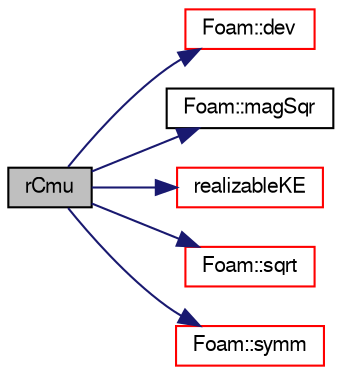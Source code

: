 digraph "rCmu"
{
  bgcolor="transparent";
  edge [fontname="FreeSans",fontsize="10",labelfontname="FreeSans",labelfontsize="10"];
  node [fontname="FreeSans",fontsize="10",shape=record];
  rankdir="LR";
  Node340 [label="rCmu",height=0.2,width=0.4,color="black", fillcolor="grey75", style="filled", fontcolor="black"];
  Node340 -> Node341 [color="midnightblue",fontsize="10",style="solid",fontname="FreeSans"];
  Node341 [label="Foam::dev",height=0.2,width=0.4,color="red",URL="$a21124.html#a042ede1d98e91923a7cc5e14e9f86854"];
  Node340 -> Node345 [color="midnightblue",fontsize="10",style="solid",fontname="FreeSans"];
  Node345 [label="Foam::magSqr",height=0.2,width=0.4,color="black",URL="$a21124.html#ae6fff2c6981e6d9618aa5038e69def6e"];
  Node340 -> Node346 [color="midnightblue",fontsize="10",style="solid",fontname="FreeSans"];
  Node346 [label="realizableKE",height=0.2,width=0.4,color="red",URL="$a30762.html#a1955b9f162cae2144527cac282e3ab57",tooltip="Construct from components. "];
  Node340 -> Node661 [color="midnightblue",fontsize="10",style="solid",fontname="FreeSans"];
  Node661 [label="Foam::sqrt",height=0.2,width=0.4,color="red",URL="$a21124.html#a8616bd62eebf2342a80222fecb1bda71"];
  Node340 -> Node662 [color="midnightblue",fontsize="10",style="solid",fontname="FreeSans"];
  Node662 [label="Foam::symm",height=0.2,width=0.4,color="red",URL="$a21124.html#a112755faabb5ff081d7a25a936a1d3c4"];
}
